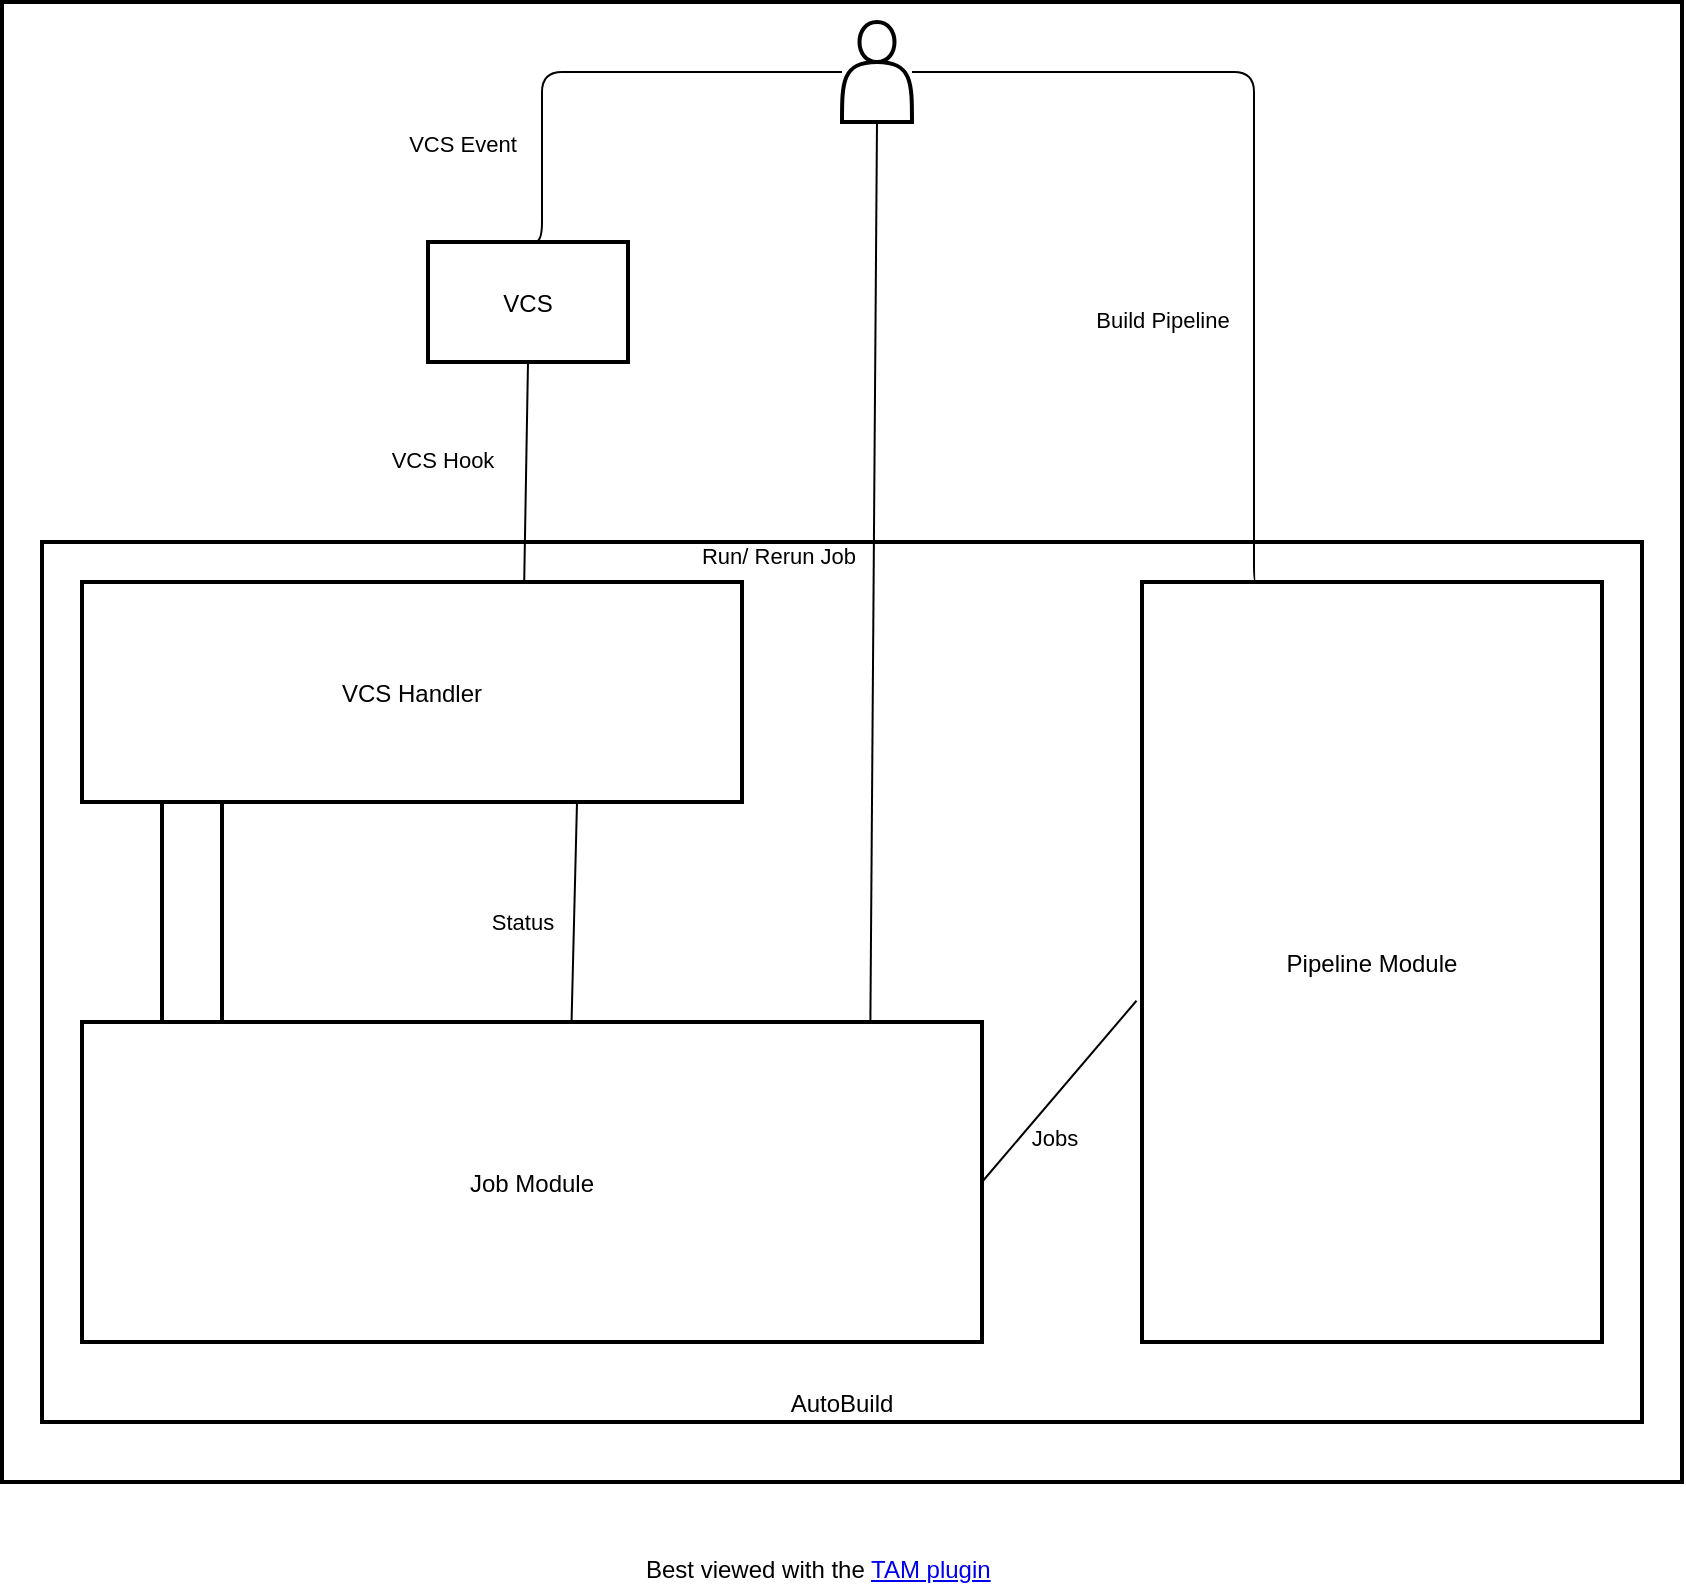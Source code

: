 <mxfile>
    <diagram id="t-udEQ2fh2zdYDoK3mJ6" name="Export This">
        <mxGraphModel dx="2419" dy="2301" grid="1" gridSize="10" guides="1" tooltips="1" connect="1" arrows="1" fold="1" page="1" pageScale="1" pageWidth="827" pageHeight="1169" math="0" shadow="0">
            <root>
                <mxCell id="0"/>
                <mxCell id="1" parent="0"/>
                <mxCell id="XpS2_1KgIddZ0LGJPAXD-20" value="" style="shape=agent;offsetSize=8;strokeWidth=2;" parent="1" vertex="1">
                    <mxGeometry x="-10" width="840" height="740" as="geometry"/>
                </mxCell>
                <mxCell id="XpS2_1KgIddZ0LGJPAXD-1" value="AutoBuild" style="shape=agent;offsetSize=8;strokeWidth=2;verticalAlign=bottom;" parent="1" vertex="1">
                    <mxGeometry x="10" y="270" width="800" height="440" as="geometry"/>
                </mxCell>
                <mxCell id="XpS2_1KgIddZ0LGJPAXD-2" value="" style="shape=actor;horizontalLabelPosition=right;align=left;labelPosition=right;strokeWidth=2;aspect=fixed;" parent="1" vertex="1">
                    <mxGeometry x="410" y="10" width="35" height="50" as="geometry"/>
                </mxCell>
                <mxCell id="XpS2_1KgIddZ0LGJPAXD-3" value="VCS" style="shape=agent;offsetSize=8;strokeWidth=2;" parent="1" vertex="1">
                    <mxGeometry x="203" y="120" width="100" height="60" as="geometry"/>
                </mxCell>
                <mxCell id="XpS2_1KgIddZ0LGJPAXD-4" value="" style="rounded=1;shape=useedge;edgeStyle=elbowEdgeStyle;elbow=horizontal;endArrow=none;useSignPosition=left;useSignDirection=south;entryX=0;entryY=0.5;entryDx=0;entryDy=0;exitX=0.5;exitY=0;exitDx=0;exitDy=0;" parent="1" source="XpS2_1KgIddZ0LGJPAXD-3" target="XpS2_1KgIddZ0LGJPAXD-2" edge="1">
                    <mxGeometry width="160" height="70" relative="1" as="geometry">
                        <mxPoint x="190" y="120" as="sourcePoint"/>
                        <mxPoint x="333" y="35" as="targetPoint"/>
                        <Array as="points">
                            <mxPoint x="260" y="80"/>
                        </Array>
                    </mxGeometry>
                </mxCell>
                <mxCell id="XpS2_1KgIddZ0LGJPAXD-5" value="VCS Event" style="edgeLabel;html=1;align=center;verticalAlign=middle;resizable=0;points=[];" parent="XpS2_1KgIddZ0LGJPAXD-4" vertex="1" connectable="0">
                    <mxGeometry x="-0.45" y="20" relative="1" as="geometry">
                        <mxPoint x="-20" y="10" as="offset"/>
                    </mxGeometry>
                </mxCell>
                <mxCell id="XpS2_1KgIddZ0LGJPAXD-6" value="" style="rounded=1;shape=useedge;edgeStyle=elbowEdgeStyle;elbow=horizontal;endArrow=none;useSignPosition=left;useSignDirection=south;entryX=1;entryY=0.5;entryDx=0;entryDy=0;exitX=0.25;exitY=0;exitDx=0;exitDy=0;" parent="1" source="XpS2_1KgIddZ0LGJPAXD-14" target="XpS2_1KgIddZ0LGJPAXD-2" edge="1">
                    <mxGeometry width="160" height="70" relative="1" as="geometry">
                        <mxPoint x="608.5" y="270" as="sourcePoint"/>
                        <mxPoint x="500" y="35" as="targetPoint"/>
                        <Array as="points">
                            <mxPoint x="616" y="150"/>
                        </Array>
                    </mxGeometry>
                </mxCell>
                <mxCell id="XpS2_1KgIddZ0LGJPAXD-7" value="Build Pipeline" style="edgeLabel;html=1;align=center;verticalAlign=middle;resizable=0;points=[];" parent="XpS2_1KgIddZ0LGJPAXD-6" vertex="1" connectable="0">
                    <mxGeometry x="-0.25" y="23" relative="1" as="geometry">
                        <mxPoint x="-23" y="28" as="offset"/>
                    </mxGeometry>
                </mxCell>
                <mxCell id="XpS2_1KgIddZ0LGJPAXD-8" value="VCS Handler" style="shape=agent;offsetSize=8;strokeWidth=2;" parent="1" vertex="1">
                    <mxGeometry x="30" y="290" width="330" height="110" as="geometry"/>
                </mxCell>
                <mxCell id="XpS2_1KgIddZ0LGJPAXD-9" value="Job Module" style="shape=agent;offsetSize=8;strokeWidth=2;" parent="1" vertex="1">
                    <mxGeometry x="30" y="510" width="450" height="160" as="geometry"/>
                </mxCell>
                <mxCell id="XpS2_1KgIddZ0LGJPAXD-10" value="" style="shape=useedge;vertical=true;edgeStyle=none;endArrow=none;useSignPosition=left;useSignDirection=south;entryX=0.5;entryY=1;entryDx=0;entryDy=0;exitX=0.67;exitY=0;exitDx=0;exitDy=0;exitPerimeter=0;" parent="1" source="XpS2_1KgIddZ0LGJPAXD-8" target="XpS2_1KgIddZ0LGJPAXD-3" edge="1">
                    <mxGeometry height="160" relative="1" as="geometry">
                        <mxPoint x="470" y="440" as="sourcePoint"/>
                        <mxPoint x="470" y="280" as="targetPoint"/>
                    </mxGeometry>
                </mxCell>
                <mxCell id="XpS2_1KgIddZ0LGJPAXD-11" value="VCS Hook" style="edgeLabel;html=1;align=center;verticalAlign=middle;resizable=0;points=[];" parent="XpS2_1KgIddZ0LGJPAXD-10" vertex="1" connectable="0">
                    <mxGeometry x="0.102" y="23" relative="1" as="geometry">
                        <mxPoint x="-19" as="offset"/>
                    </mxGeometry>
                </mxCell>
                <mxCell id="XpS2_1KgIddZ0LGJPAXD-12" value="" style="shape=useedge;vertical=true;edgeStyle=none;endArrow=none;useSignPosition=left;useSignDirection=south;entryX=0.5;entryY=1;entryDx=0;entryDy=0;exitX=0.876;exitY=-0.006;exitDx=0;exitDy=0;exitPerimeter=0;" parent="1" source="XpS2_1KgIddZ0LGJPAXD-9" target="XpS2_1KgIddZ0LGJPAXD-2" edge="1">
                    <mxGeometry height="160" relative="1" as="geometry">
                        <mxPoint x="470" y="440" as="sourcePoint"/>
                        <mxPoint x="470" y="280" as="targetPoint"/>
                    </mxGeometry>
                </mxCell>
                <mxCell id="XpS2_1KgIddZ0LGJPAXD-13" value="Run/ Rerun Job" style="edgeLabel;html=1;align=center;verticalAlign=middle;resizable=0;points=[];" parent="XpS2_1KgIddZ0LGJPAXD-12" vertex="1" connectable="0">
                    <mxGeometry x="0.035" y="21" relative="1" as="geometry">
                        <mxPoint x="-27" as="offset"/>
                    </mxGeometry>
                </mxCell>
                <mxCell id="XpS2_1KgIddZ0LGJPAXD-14" value="Pipeline Module" style="shape=agent;offsetSize=8;strokeWidth=2;" parent="1" vertex="1">
                    <mxGeometry x="560" y="290" width="230" height="380" as="geometry"/>
                </mxCell>
                <mxCell id="XpS2_1KgIddZ0LGJPAXD-15" value="" style="shape=useedge;endArrow=none;edgeStyle=none;useSignPosition=up;useSignDirection=east;exitX=1;exitY=0.5;exitDx=0;exitDy=0;entryX=-0.012;entryY=0.551;entryDx=0;entryDy=0;entryPerimeter=0;" parent="1" source="XpS2_1KgIddZ0LGJPAXD-9" target="XpS2_1KgIddZ0LGJPAXD-14" edge="1">
                    <mxGeometry width="160" relative="1" as="geometry">
                        <mxPoint x="410" y="550" as="sourcePoint"/>
                        <mxPoint x="600" y="555" as="targetPoint"/>
                    </mxGeometry>
                </mxCell>
                <mxCell id="XpS2_1KgIddZ0LGJPAXD-16" value="Jobs" style="edgeLabel;html=1;align=center;verticalAlign=middle;resizable=0;points=[];" parent="XpS2_1KgIddZ0LGJPAXD-15" vertex="1" connectable="0">
                    <mxGeometry x="-0.337" y="-12" relative="1" as="geometry">
                        <mxPoint x="1" as="offset"/>
                    </mxGeometry>
                </mxCell>
                <mxCell id="XpS2_1KgIddZ0LGJPAXD-17" value="" style="shape=queue;strokeWidth=2;verticalLabelPosition=bottom;useSignDirection=east;rotation=90;" parent="1" vertex="1">
                    <mxGeometry x="30" y="440" width="110" height="30" as="geometry"/>
                </mxCell>
                <mxCell id="XpS2_1KgIddZ0LGJPAXD-18" value="" style="shape=useedge;vertical=true;edgeStyle=none;endArrow=none;useSignPosition=left;useSignDirection=south;exitX=0.75;exitY=1;exitDx=0;exitDy=0;entryX=0.544;entryY=-0.006;entryDx=0;entryDy=0;entryPerimeter=0;" parent="1" source="XpS2_1KgIddZ0LGJPAXD-8" target="XpS2_1KgIddZ0LGJPAXD-9" edge="1">
                    <mxGeometry height="160" relative="1" as="geometry">
                        <mxPoint x="420" y="520" as="sourcePoint"/>
                        <mxPoint x="420" y="360" as="targetPoint"/>
                    </mxGeometry>
                </mxCell>
                <mxCell id="XpS2_1KgIddZ0LGJPAXD-19" value="Status" style="edgeLabel;html=1;align=center;verticalAlign=middle;resizable=0;points=[];" parent="XpS2_1KgIddZ0LGJPAXD-18" vertex="1" connectable="0">
                    <mxGeometry x="0.109" y="-18" relative="1" as="geometry">
                        <mxPoint x="-8" as="offset"/>
                    </mxGeometry>
                </mxCell>
                <mxCell id="0.14" value="Best viewed with the &lt;a href=&quot;https://github.com/ariel-bentu/tam-drawio&quot;&gt;TAM plugin&lt;/a&gt;" style="text;html=1;shape=tamPluginMissing;" parent="1" vertex="1" connectable="0">
                    <mxGeometry x="310" y="770" width="200" height="25" as="geometry"/>
                </mxCell>
            </root>
        </mxGraphModel>
    </diagram>
    <diagram id="40exUl0vIfyb5U9XLuty" name="Level0">
        <mxGraphModel dx="1194" dy="849" grid="1" gridSize="10" guides="1" tooltips="1" connect="1" arrows="1" fold="1" page="1" pageScale="1" pageWidth="827" pageHeight="1169" math="0" shadow="0">
            <root>
                <mxCell id="0"/>
                <mxCell id="1" parent="0"/>
                <mxCell id="WJ4CdZOc8dhhOsGUsSus-2" value="Best viewed with the &lt;a href=&quot;https://github.com/ariel-bentu/tam-drawio&quot;&gt;TAM plugin&lt;/a&gt;" style="text;html=1;shape=tamPluginMissing;" parent="1" vertex="1" connectable="0">
                    <mxGeometry x="350" y="447.03" width="200" height="25" as="geometry"/>
                </mxCell>
                <mxCell id="WJ4CdZOc8dhhOsGUsSus-10" value="AutoBuild" style="shape=agent;offsetSize=8;strokeWidth=2;verticalAlign=middle;" parent="1" vertex="1">
                    <mxGeometry x="10" y="270" width="880" height="130" as="geometry"/>
                </mxCell>
                <mxCell id="WJ4CdZOc8dhhOsGUsSus-11" value="" style="shape=actor;horizontalLabelPosition=right;align=left;labelPosition=right;strokeWidth=2;aspect=fixed;" parent="1" vertex="1">
                    <mxGeometry x="410" y="10" width="35" height="50" as="geometry"/>
                </mxCell>
                <mxCell id="WJ4CdZOc8dhhOsGUsSus-12" value="VCS" style="shape=agent;offsetSize=8;strokeWidth=2;" parent="1" vertex="1">
                    <mxGeometry x="203" y="120" width="100" height="60" as="geometry"/>
                </mxCell>
                <mxCell id="WJ4CdZOc8dhhOsGUsSus-13" value="" style="rounded=1;shape=useedge;edgeStyle=elbowEdgeStyle;elbow=horizontal;endArrow=none;useSignPosition=left;useSignDirection=south;entryX=0;entryY=0.5;entryDx=0;entryDy=0;exitX=0.5;exitY=0;exitDx=0;exitDy=0;" parent="1" source="WJ4CdZOc8dhhOsGUsSus-12" target="WJ4CdZOc8dhhOsGUsSus-11" edge="1">
                    <mxGeometry width="160" height="70" relative="1" as="geometry">
                        <mxPoint x="190" y="120" as="sourcePoint"/>
                        <mxPoint x="333" y="35" as="targetPoint"/>
                        <Array as="points">
                            <mxPoint x="260" y="80"/>
                        </Array>
                    </mxGeometry>
                </mxCell>
                <mxCell id="WJ4CdZOc8dhhOsGUsSus-14" value="VCS Event" style="edgeLabel;html=1;align=center;verticalAlign=middle;resizable=0;points=[];" parent="WJ4CdZOc8dhhOsGUsSus-13" vertex="1" connectable="0">
                    <mxGeometry x="-0.45" y="20" relative="1" as="geometry">
                        <mxPoint x="-20" y="18" as="offset"/>
                    </mxGeometry>
                </mxCell>
                <mxCell id="WJ4CdZOc8dhhOsGUsSus-15" value="" style="rounded=1;shape=useedge;edgeStyle=elbowEdgeStyle;elbow=horizontal;endArrow=none;useSignPosition=left;useSignDirection=south;entryX=1;entryY=0.5;entryDx=0;entryDy=0;exitX=0.75;exitY=0;exitDx=0;exitDy=0;" parent="1" target="WJ4CdZOc8dhhOsGUsSus-11" edge="1">
                    <mxGeometry width="160" height="70" relative="1" as="geometry">
                        <mxPoint x="608.5" y="270" as="sourcePoint"/>
                        <mxPoint x="500" y="35" as="targetPoint"/>
                        <Array as="points">
                            <mxPoint x="616" y="150"/>
                        </Array>
                    </mxGeometry>
                </mxCell>
                <mxCell id="WJ4CdZOc8dhhOsGUsSus-16" value="Build Pipeline" style="edgeLabel;html=1;align=center;verticalAlign=middle;resizable=0;points=[];" parent="WJ4CdZOc8dhhOsGUsSus-15" vertex="1" connectable="0">
                    <mxGeometry x="-0.25" y="23" relative="1" as="geometry">
                        <mxPoint x="-23" y="28" as="offset"/>
                    </mxGeometry>
                </mxCell>
                <mxCell id="WJ4CdZOc8dhhOsGUsSus-19" value="" style="shape=useedge;vertical=true;edgeStyle=none;endArrow=none;useSignPosition=left;useSignDirection=south;entryX=0.5;entryY=1;entryDx=0;entryDy=0;" parent="1" target="WJ4CdZOc8dhhOsGUsSus-12" edge="1">
                    <mxGeometry height="160" relative="1" as="geometry">
                        <mxPoint x="253" y="270" as="sourcePoint"/>
                        <mxPoint x="470" y="280" as="targetPoint"/>
                    </mxGeometry>
                </mxCell>
                <mxCell id="WJ4CdZOc8dhhOsGUsSus-20" value="VCS Hook" style="edgeLabel;html=1;align=center;verticalAlign=middle;resizable=0;points=[];" parent="WJ4CdZOc8dhhOsGUsSus-19" vertex="1" connectable="0">
                    <mxGeometry x="0.102" y="23" relative="1" as="geometry">
                        <mxPoint x="-19" as="offset"/>
                    </mxGeometry>
                </mxCell>
                <mxCell id="WJ4CdZOc8dhhOsGUsSus-21" value="" style="shape=useedge;vertical=true;edgeStyle=none;endArrow=none;useSignPosition=left;useSignDirection=south;entryX=0.5;entryY=1;entryDx=0;entryDy=0;exitX=0.47;exitY=-0.004;exitDx=0;exitDy=0;exitPerimeter=0;" parent="1" source="WJ4CdZOc8dhhOsGUsSus-10" target="WJ4CdZOc8dhhOsGUsSus-11" edge="1">
                    <mxGeometry height="160" relative="1" as="geometry">
                        <mxPoint x="428" y="417.03" as="sourcePoint"/>
                        <mxPoint x="470" y="280" as="targetPoint"/>
                    </mxGeometry>
                </mxCell>
                <mxCell id="WJ4CdZOc8dhhOsGUsSus-22" value="Run/ Rerun Job" style="edgeLabel;html=1;align=center;verticalAlign=middle;resizable=0;points=[];" parent="WJ4CdZOc8dhhOsGUsSus-21" vertex="1" connectable="0">
                    <mxGeometry x="0.035" y="21" relative="1" as="geometry">
                        <mxPoint x="-27" as="offset"/>
                    </mxGeometry>
                </mxCell>
            </root>
        </mxGraphModel>
    </diagram>
    <diagram name="Level1" id="Ok_z0AfAnbf14_W0Ty0E">
        <mxGraphModel dx="1194" dy="849" grid="1" gridSize="10" guides="1" tooltips="1" connect="1" arrows="1" fold="1" page="1" pageScale="1" pageWidth="827" pageHeight="1169" math="0" shadow="0">
            <root>
                <mxCell id="r8It0ion48g9bqUEctL1-0"/>
                <mxCell id="r8It0ion48g9bqUEctL1-1" parent="r8It0ion48g9bqUEctL1-0"/>
                <mxCell id="r8It0ion48g9bqUEctL1-2" value="AutoBuild" style="shape=agent;offsetSize=8;strokeWidth=2;verticalAlign=bottom;" parent="r8It0ion48g9bqUEctL1-1" vertex="1">
                    <mxGeometry x="10" y="270" width="800" height="440" as="geometry"/>
                </mxCell>
                <mxCell id="r8It0ion48g9bqUEctL1-3" value="Best viewed with the &lt;a href=&quot;https://github.com/ariel-bentu/tam-drawio&quot;&gt;TAM plugin&lt;/a&gt;" style="text;html=1;shape=tamPluginMissing;" parent="r8It0ion48g9bqUEctL1-1" vertex="1" connectable="0">
                    <mxGeometry x="310" y="740" width="200" height="25" as="geometry"/>
                </mxCell>
                <mxCell id="r8It0ion48g9bqUEctL1-4" value="" style="shape=actor;horizontalLabelPosition=right;align=left;labelPosition=right;strokeWidth=2;aspect=fixed;" parent="r8It0ion48g9bqUEctL1-1" vertex="1">
                    <mxGeometry x="410" y="10" width="35" height="50" as="geometry"/>
                </mxCell>
                <mxCell id="r8It0ion48g9bqUEctL1-5" value="VCS" style="shape=agent;offsetSize=8;strokeWidth=2;" parent="r8It0ion48g9bqUEctL1-1" vertex="1">
                    <mxGeometry x="203" y="120" width="100" height="60" as="geometry"/>
                </mxCell>
                <mxCell id="r8It0ion48g9bqUEctL1-6" value="" style="rounded=1;shape=useedge;edgeStyle=elbowEdgeStyle;elbow=horizontal;endArrow=none;useSignPosition=left;useSignDirection=south;entryX=0;entryY=0.5;entryDx=0;entryDy=0;exitX=0.5;exitY=0;exitDx=0;exitDy=0;" parent="r8It0ion48g9bqUEctL1-1" source="r8It0ion48g9bqUEctL1-5" target="r8It0ion48g9bqUEctL1-4" edge="1">
                    <mxGeometry width="160" height="70" relative="1" as="geometry">
                        <mxPoint x="190" y="120" as="sourcePoint"/>
                        <mxPoint x="333" y="35" as="targetPoint"/>
                        <Array as="points">
                            <mxPoint x="260" y="80"/>
                        </Array>
                    </mxGeometry>
                </mxCell>
                <mxCell id="kZ-epyqTe8IM9jZ4-b4g-0" value="VCS Event" style="edgeLabel;html=1;align=center;verticalAlign=middle;resizable=0;points=[];" parent="r8It0ion48g9bqUEctL1-6" vertex="1" connectable="0">
                    <mxGeometry x="-0.45" y="20" relative="1" as="geometry">
                        <mxPoint x="-20" y="10" as="offset"/>
                    </mxGeometry>
                </mxCell>
                <mxCell id="r8It0ion48g9bqUEctL1-7" value="" style="rounded=1;shape=useedge;edgeStyle=elbowEdgeStyle;elbow=horizontal;endArrow=none;useSignPosition=left;useSignDirection=south;entryX=1;entryY=0.5;entryDx=0;entryDy=0;exitX=0.25;exitY=0;exitDx=0;exitDy=0;" parent="r8It0ion48g9bqUEctL1-1" source="QFPLWDyup74I9JNrI9wq-0" target="r8It0ion48g9bqUEctL1-4" edge="1">
                    <mxGeometry width="160" height="70" relative="1" as="geometry">
                        <mxPoint x="608.5" y="270" as="sourcePoint"/>
                        <mxPoint x="500" y="35" as="targetPoint"/>
                        <Array as="points">
                            <mxPoint x="616" y="150"/>
                        </Array>
                    </mxGeometry>
                </mxCell>
                <mxCell id="kZ-epyqTe8IM9jZ4-b4g-2" value="Build Pipeline" style="edgeLabel;html=1;align=center;verticalAlign=middle;resizable=0;points=[];" parent="r8It0ion48g9bqUEctL1-7" vertex="1" connectable="0">
                    <mxGeometry x="-0.25" y="23" relative="1" as="geometry">
                        <mxPoint x="-23" y="28" as="offset"/>
                    </mxGeometry>
                </mxCell>
                <mxCell id="kZ-epyqTe8IM9jZ4-b4g-5" value="VCS Handler" style="shape=agent;offsetSize=8;strokeWidth=2;" parent="r8It0ion48g9bqUEctL1-1" vertex="1">
                    <mxGeometry x="30" y="290" width="330" height="110" as="geometry"/>
                </mxCell>
                <mxCell id="kZ-epyqTe8IM9jZ4-b4g-6" value="Job Module" style="shape=agent;offsetSize=8;strokeWidth=2;" parent="r8It0ion48g9bqUEctL1-1" vertex="1">
                    <mxGeometry x="30" y="510" width="450" height="160" as="geometry"/>
                </mxCell>
                <mxCell id="kZ-epyqTe8IM9jZ4-b4g-7" value="" style="shape=useedge;vertical=true;edgeStyle=none;endArrow=none;useSignPosition=left;useSignDirection=south;entryX=0.5;entryY=1;entryDx=0;entryDy=0;exitX=0.67;exitY=0;exitDx=0;exitDy=0;exitPerimeter=0;" parent="r8It0ion48g9bqUEctL1-1" source="kZ-epyqTe8IM9jZ4-b4g-5" target="r8It0ion48g9bqUEctL1-5" edge="1">
                    <mxGeometry height="160" relative="1" as="geometry">
                        <mxPoint x="470" y="440" as="sourcePoint"/>
                        <mxPoint x="470" y="280" as="targetPoint"/>
                    </mxGeometry>
                </mxCell>
                <mxCell id="kZ-epyqTe8IM9jZ4-b4g-8" value="VCS Hook" style="edgeLabel;html=1;align=center;verticalAlign=middle;resizable=0;points=[];" parent="kZ-epyqTe8IM9jZ4-b4g-7" vertex="1" connectable="0">
                    <mxGeometry x="0.102" y="23" relative="1" as="geometry">
                        <mxPoint x="-19" as="offset"/>
                    </mxGeometry>
                </mxCell>
                <mxCell id="kZ-epyqTe8IM9jZ4-b4g-9" value="" style="shape=useedge;vertical=true;edgeStyle=none;endArrow=none;useSignPosition=left;useSignDirection=south;entryX=0.5;entryY=1;entryDx=0;entryDy=0;exitX=0.876;exitY=-0.006;exitDx=0;exitDy=0;exitPerimeter=0;" parent="r8It0ion48g9bqUEctL1-1" source="kZ-epyqTe8IM9jZ4-b4g-6" target="r8It0ion48g9bqUEctL1-4" edge="1">
                    <mxGeometry height="160" relative="1" as="geometry">
                        <mxPoint x="470" y="440" as="sourcePoint"/>
                        <mxPoint x="470" y="280" as="targetPoint"/>
                    </mxGeometry>
                </mxCell>
                <mxCell id="kZ-epyqTe8IM9jZ4-b4g-10" value="Run/ Rerun Job" style="edgeLabel;html=1;align=center;verticalAlign=middle;resizable=0;points=[];" parent="kZ-epyqTe8IM9jZ4-b4g-9" vertex="1" connectable="0">
                    <mxGeometry x="0.035" y="21" relative="1" as="geometry">
                        <mxPoint x="-27" as="offset"/>
                    </mxGeometry>
                </mxCell>
                <mxCell id="QFPLWDyup74I9JNrI9wq-0" value="Pipeline Module" style="shape=agent;offsetSize=8;strokeWidth=2;" parent="r8It0ion48g9bqUEctL1-1" vertex="1">
                    <mxGeometry x="560" y="290" width="230" height="380" as="geometry"/>
                </mxCell>
                <mxCell id="QFPLWDyup74I9JNrI9wq-8" value="" style="shape=useedge;endArrow=none;edgeStyle=none;useSignPosition=up;useSignDirection=east;exitX=1;exitY=0.5;exitDx=0;exitDy=0;entryX=-0.012;entryY=0.551;entryDx=0;entryDy=0;entryPerimeter=0;" parent="r8It0ion48g9bqUEctL1-1" source="kZ-epyqTe8IM9jZ4-b4g-6" target="QFPLWDyup74I9JNrI9wq-0" edge="1">
                    <mxGeometry width="160" relative="1" as="geometry">
                        <mxPoint x="410" y="550" as="sourcePoint"/>
                        <mxPoint x="600" y="555" as="targetPoint"/>
                    </mxGeometry>
                </mxCell>
                <mxCell id="QFPLWDyup74I9JNrI9wq-19" value="Jobs" style="edgeLabel;html=1;align=center;verticalAlign=middle;resizable=0;points=[];" parent="QFPLWDyup74I9JNrI9wq-8" vertex="1" connectable="0">
                    <mxGeometry x="-0.337" y="-12" relative="1" as="geometry">
                        <mxPoint x="1" as="offset"/>
                    </mxGeometry>
                </mxCell>
                <mxCell id="Leq3p-8Jc4pNGzxA6uDz-0" value="" style="shape=useedge;vertical=true;edgeStyle=none;endArrow=none;useSignPosition=left;useSignDirection=south;entryX=0.5;entryY=1;entryDx=0;entryDy=0;exitX=0.371;exitY=-0.006;exitDx=0;exitDy=0;exitPerimeter=0;" edge="1" parent="r8It0ion48g9bqUEctL1-1" source="kZ-epyqTe8IM9jZ4-b4g-6" target="kZ-epyqTe8IM9jZ4-b4g-5">
                    <mxGeometry height="160" relative="1" as="geometry">
                        <mxPoint x="560" y="510" as="sourcePoint"/>
                        <mxPoint x="560" y="350" as="targetPoint"/>
                    </mxGeometry>
                </mxCell>
                <mxCell id="Leq3p-8Jc4pNGzxA6uDz-1" value="Run Job" style="edgeLabel;html=1;align=center;verticalAlign=middle;resizable=0;points=[];" vertex="1" connectable="0" parent="Leq3p-8Jc4pNGzxA6uDz-0">
                    <mxGeometry x="0.108" y="20" relative="1" as="geometry">
                        <mxPoint as="offset"/>
                    </mxGeometry>
                </mxCell>
            </root>
        </mxGraphModel>
    </diagram>
</mxfile>